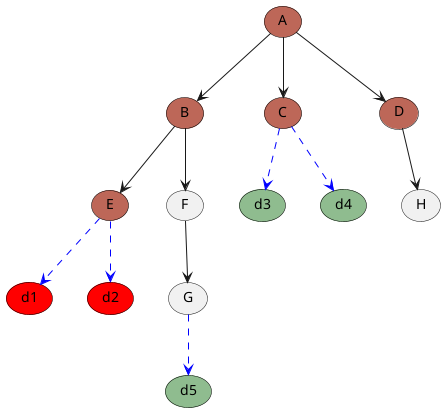 @startuml
'https://plantuml.com/use-case-diagram



top to bottom direction

usecase A as a #bd6758;line:black
usecase B as b #bd6758;line:black
usecase C as c #bd6758;line:black
usecase D as d #bd6758;line:black
usecase E as e #bd6758;line:black
usecase F as f
usecase G as g
usecase H as h

usecase d1 as d1 #red;line:black
usecase d2 as d2 #red;line:black
usecase d3 as d3 #DarkSeaGreen;line:black
usecase d4 as d4 #DarkSeaGreen;line:black
usecase d5 as d5 #DarkSeaGreen;line:black


a --> b

a --> c

a --> d

b --> e

b --> f

f --> g

d --> h

e --> d1 #blue;line.dashed;text:blue
e --> d2 #blue;line.dashed;text:blue

c --> d3 #blue;line.dashed;text:blue
c --> d4 #blue;line.dashed;text:blue

g --> d5 #blue;line.dashed;text:blue

@enduml